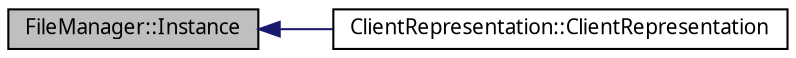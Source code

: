 digraph G
{
  edge [fontname="FreeSans.ttf",fontsize="10",labelfontname="FreeSans.ttf",labelfontsize="10"];
  node [fontname="FreeSans.ttf",fontsize="10",shape=record];
  rankdir=LR;
  Node1 [label="FileManager::Instance",height=0.2,width=0.4,color="black", fillcolor="grey75", style="filled" fontcolor="black"];
  Node1 -> Node2 [dir=back,color="midnightblue",fontsize="10",style="solid",fontname="FreeSans.ttf"];
  Node2 [label="ClientRepresentation::ClientRepresentation",height=0.2,width=0.4,color="black", fillcolor="white", style="filled",URL="$class_client_representation.html#a92ce01ecd9a2cc5e01eb73acce784893"];
}
